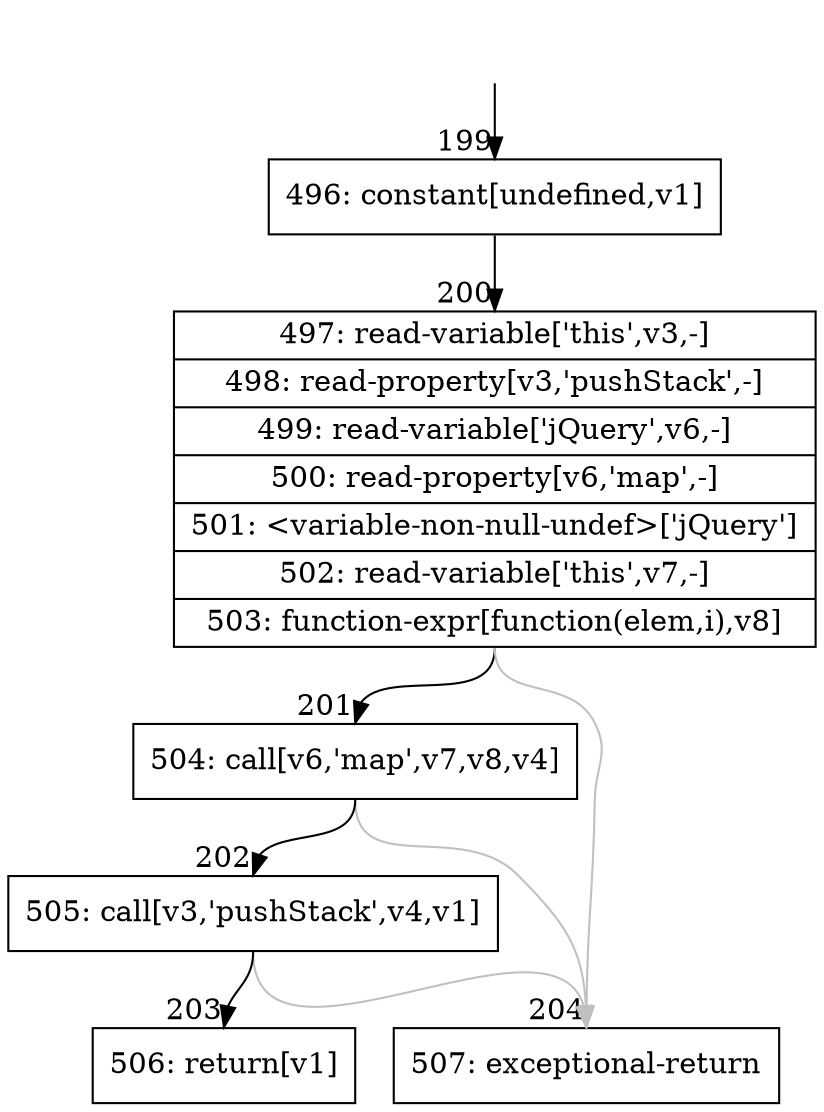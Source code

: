 digraph {
rankdir="TD"
BB_entry17[shape=none,label=""];
BB_entry17 -> BB199 [tailport=s, headport=n, headlabel="    199"]
BB199 [shape=record label="{496: constant[undefined,v1]}" ] 
BB199 -> BB200 [tailport=s, headport=n, headlabel="      200"]
BB200 [shape=record label="{497: read-variable['this',v3,-]|498: read-property[v3,'pushStack',-]|499: read-variable['jQuery',v6,-]|500: read-property[v6,'map',-]|501: \<variable-non-null-undef\>['jQuery']|502: read-variable['this',v7,-]|503: function-expr[function(elem,i),v8]}" ] 
BB200 -> BB201 [tailport=s, headport=n, headlabel="      201"]
BB200 -> BB204 [tailport=s, headport=n, color=gray, headlabel="      204"]
BB201 [shape=record label="{504: call[v6,'map',v7,v8,v4]}" ] 
BB201 -> BB202 [tailport=s, headport=n, headlabel="      202"]
BB201 -> BB204 [tailport=s, headport=n, color=gray]
BB202 [shape=record label="{505: call[v3,'pushStack',v4,v1]}" ] 
BB202 -> BB203 [tailport=s, headport=n, headlabel="      203"]
BB202 -> BB204 [tailport=s, headport=n, color=gray]
BB203 [shape=record label="{506: return[v1]}" ] 
BB204 [shape=record label="{507: exceptional-return}" ] 
}
